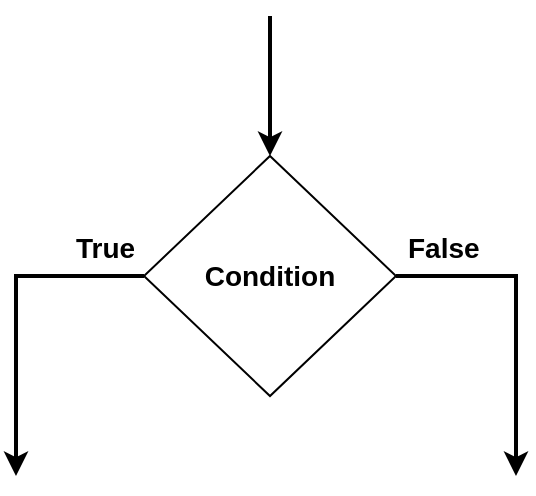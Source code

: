 <mxfile version="20.3.0" type="device"><diagram id="AF2qD1GxM6JyfSwRIzAC" name="Page-1"><mxGraphModel dx="1102" dy="685" grid="1" gridSize="10" guides="1" tooltips="1" connect="1" arrows="1" fold="1" page="1" pageScale="1" pageWidth="827" pageHeight="1169" math="0" shadow="0"><root><mxCell id="0"/><mxCell id="1" parent="0"/><mxCell id="1D4Cav4e_W5lSxTLq1lg-1" value="&lt;b&gt;&lt;font style=&quot;font-size: 14px;&quot;&gt;Condition&lt;/font&gt;&lt;/b&gt;" style="rhombus;whiteSpace=wrap;html=1;" vertex="1" parent="1"><mxGeometry x="374" y="120" width="126" height="120" as="geometry"/></mxCell><mxCell id="1D4Cav4e_W5lSxTLq1lg-2" value="" style="endArrow=classic;html=1;rounded=0;fontSize=14;entryX=0.5;entryY=0;entryDx=0;entryDy=0;strokeWidth=2;" edge="1" parent="1" target="1D4Cav4e_W5lSxTLq1lg-1"><mxGeometry width="50" height="50" relative="1" as="geometry"><mxPoint x="437" y="50" as="sourcePoint"/><mxPoint x="440" y="330" as="targetPoint"/></mxGeometry></mxCell><mxCell id="1D4Cav4e_W5lSxTLq1lg-3" value="" style="endArrow=classic;html=1;rounded=0;strokeWidth=2;fontSize=14;exitX=1;exitY=0.5;exitDx=0;exitDy=0;" edge="1" parent="1" source="1D4Cav4e_W5lSxTLq1lg-1"><mxGeometry width="50" height="50" relative="1" as="geometry"><mxPoint x="390" y="380" as="sourcePoint"/><mxPoint x="560" y="280" as="targetPoint"/><Array as="points"><mxPoint x="560" y="180"/></Array></mxGeometry></mxCell><mxCell id="1D4Cav4e_W5lSxTLq1lg-4" value="" style="endArrow=classic;html=1;rounded=0;strokeWidth=2;fontSize=14;exitX=0;exitY=0.5;exitDx=0;exitDy=0;" edge="1" parent="1" source="1D4Cav4e_W5lSxTLq1lg-1"><mxGeometry width="50" height="50" relative="1" as="geometry"><mxPoint x="390" y="380" as="sourcePoint"/><mxPoint x="310" y="280" as="targetPoint"/><Array as="points"><mxPoint x="310" y="180"/></Array></mxGeometry></mxCell><mxCell id="1D4Cav4e_W5lSxTLq1lg-5" value="True" style="text;strokeColor=none;fillColor=none;align=left;verticalAlign=middle;spacingLeft=4;spacingRight=4;overflow=hidden;points=[[0,0.5],[1,0.5]];portConstraint=eastwest;rotatable=0;fontSize=14;fontStyle=1" vertex="1" parent="1"><mxGeometry x="334" y="150" width="40" height="30" as="geometry"/></mxCell><mxCell id="1D4Cav4e_W5lSxTLq1lg-6" value="False" style="text;strokeColor=none;fillColor=none;align=left;verticalAlign=middle;spacingLeft=4;spacingRight=4;overflow=hidden;points=[[0,0.5],[1,0.5]];portConstraint=eastwest;rotatable=0;fontSize=14;fontStyle=1" vertex="1" parent="1"><mxGeometry x="500" y="150" width="50" height="30" as="geometry"/></mxCell></root></mxGraphModel></diagram></mxfile>